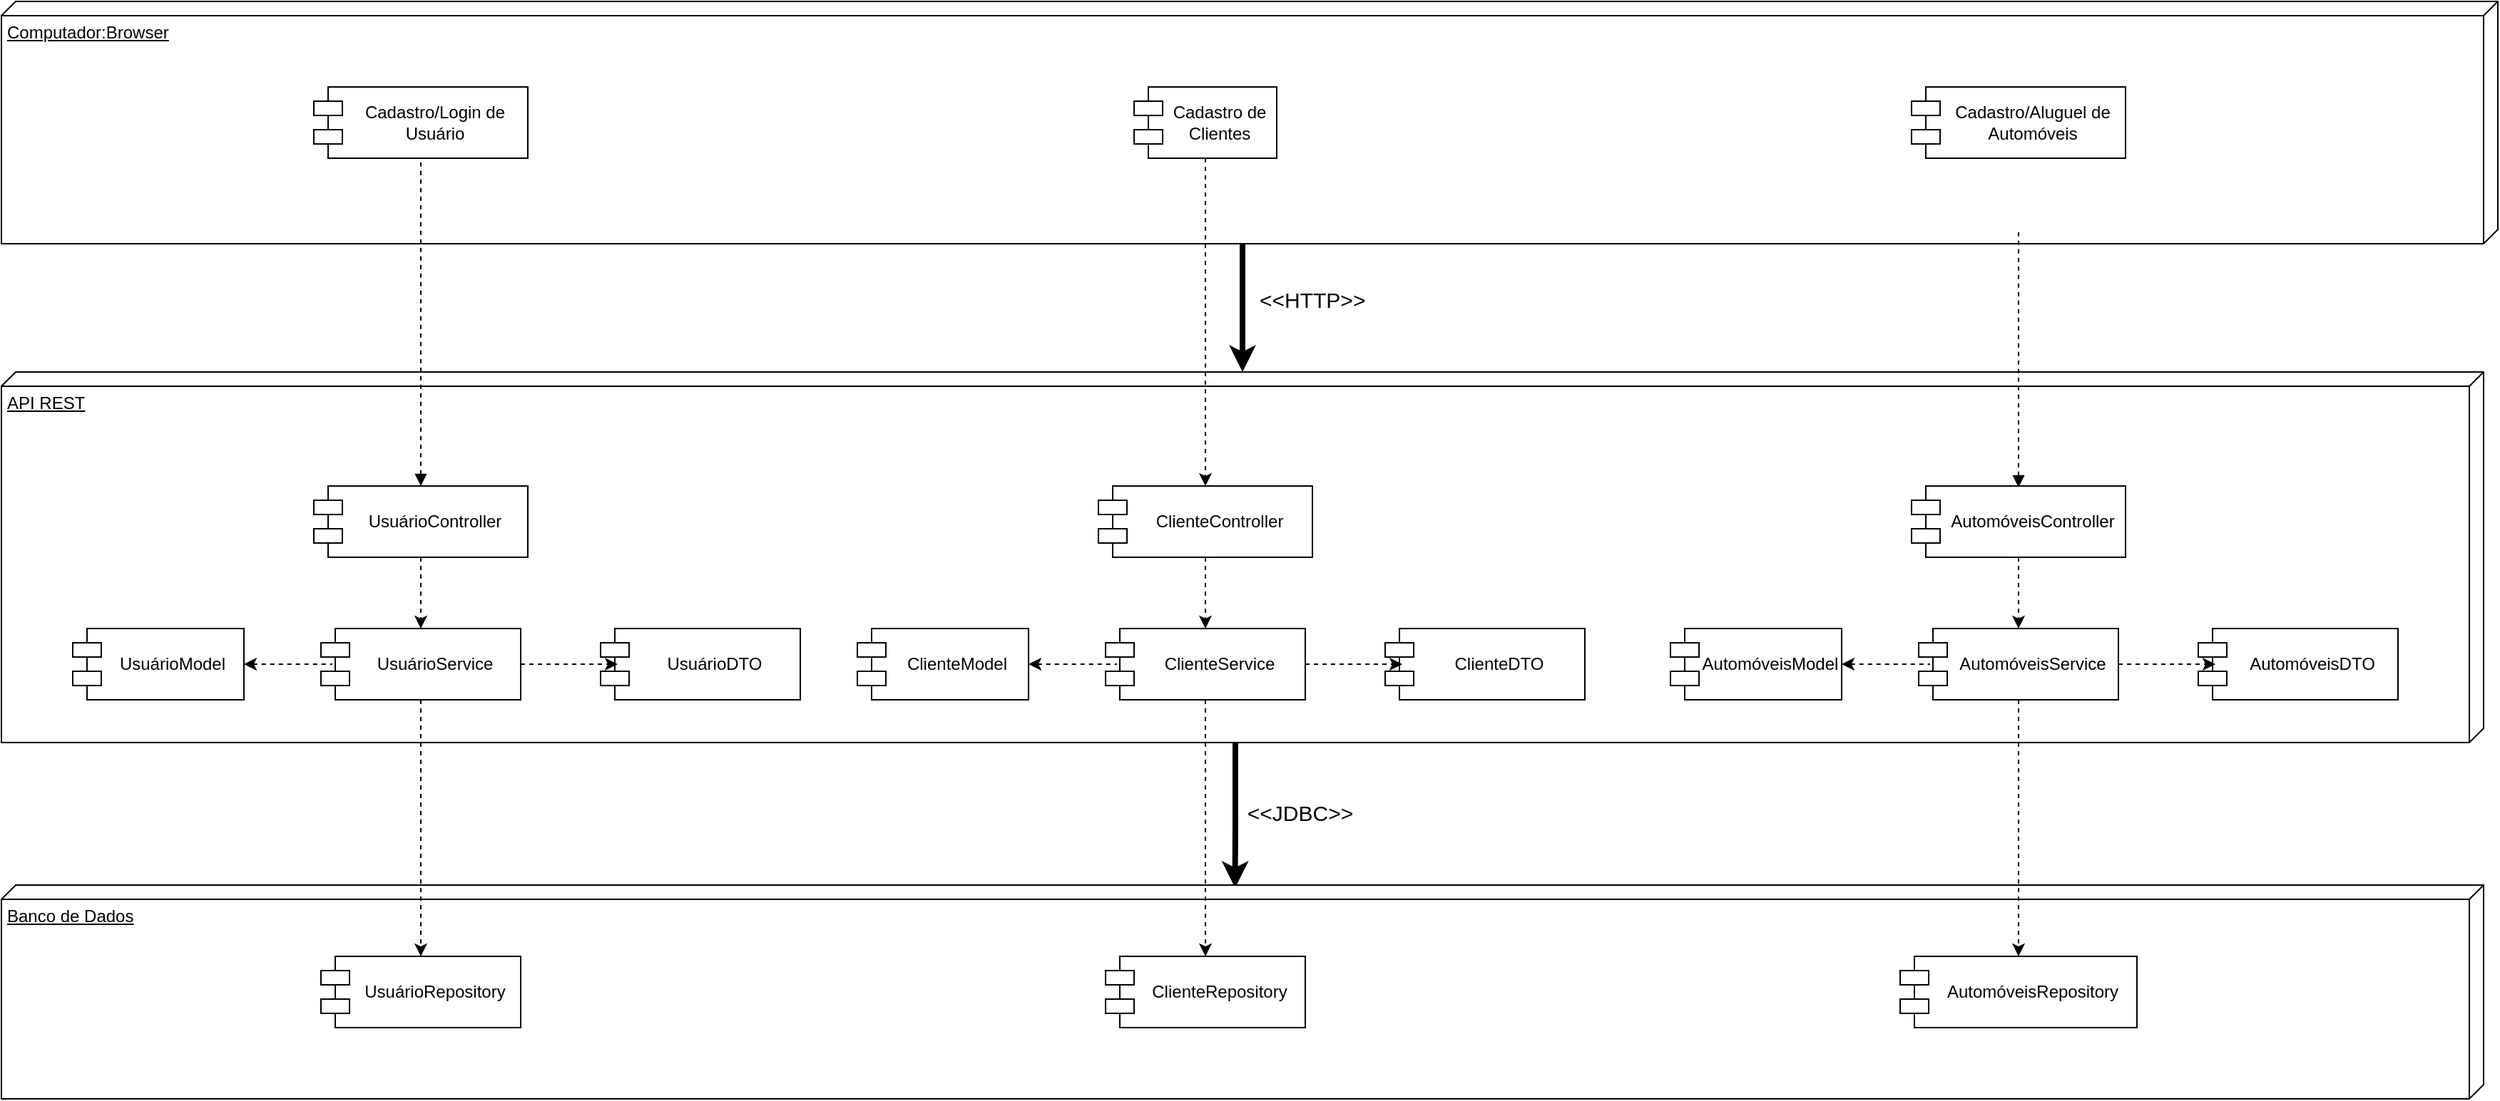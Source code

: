 <mxfile version="26.2.5">
  <diagram name="Página-1" id="0baeC1T9_Wn-1TEpzrgX">
    <mxGraphModel dx="2247" dy="1921" grid="1" gridSize="10" guides="1" tooltips="1" connect="1" arrows="1" fold="1" page="1" pageScale="1" pageWidth="827" pageHeight="1169" math="0" shadow="0">
      <root>
        <mxCell id="0" />
        <mxCell id="1" parent="0" />
        <mxCell id="iyyX1s9_e3pjV-plWLvc-1" style="edgeStyle=orthogonalEdgeStyle;rounded=0;orthogonalLoop=1;jettySize=auto;html=1;exitX=0;exitY=0;exitDx=170;exitDy=880;exitPerimeter=0;strokeWidth=4;" edge="1" parent="1" source="iA4XpVnBiFOq4aOnz0Fv-35" target="iA4XpVnBiFOq4aOnz0Fv-34">
          <mxGeometry relative="1" as="geometry" />
        </mxCell>
        <mxCell id="iyyX1s9_e3pjV-plWLvc-2" value="&amp;lt;&amp;lt;HTTP&amp;gt;&amp;gt;" style="edgeLabel;html=1;align=left;verticalAlign=middle;resizable=0;points=[];fontSize=15;labelPosition=right;verticalLabelPosition=middle;" vertex="1" connectable="0" parent="iyyX1s9_e3pjV-plWLvc-1">
          <mxGeometry x="-0.133" relative="1" as="geometry">
            <mxPoint x="10" as="offset" />
          </mxGeometry>
        </mxCell>
        <mxCell id="iA4XpVnBiFOq4aOnz0Fv-35" value="Computador:Browser" style="verticalAlign=top;align=left;spacingTop=8;spacingLeft=2;spacingRight=12;shape=cube;size=10;direction=south;fontStyle=4;html=1;whiteSpace=wrap;" parent="1" vertex="1">
          <mxGeometry x="-430" y="-130" width="1750" height="170" as="geometry" />
        </mxCell>
        <mxCell id="iyyX1s9_e3pjV-plWLvc-3" style="edgeStyle=orthogonalEdgeStyle;rounded=0;orthogonalLoop=1;jettySize=auto;html=1;exitX=0;exitY=0;exitDx=260;exitDy=875;exitPerimeter=0;strokeWidth=4;entryX=0.013;entryY=0.503;entryDx=0;entryDy=0;entryPerimeter=0;" edge="1" parent="1" source="iA4XpVnBiFOq4aOnz0Fv-34" target="iA4XpVnBiFOq4aOnz0Fv-33">
          <mxGeometry relative="1" as="geometry">
            <mxPoint x="435" y="480" as="targetPoint" />
          </mxGeometry>
        </mxCell>
        <mxCell id="iyyX1s9_e3pjV-plWLvc-4" value="&amp;lt;&amp;lt;JDBC&amp;gt;&amp;gt;" style="edgeLabel;html=1;align=center;verticalAlign=middle;resizable=0;points=[];fontSize=15;" vertex="1" connectable="0" parent="iyyX1s9_e3pjV-plWLvc-3">
          <mxGeometry x="-0.178" y="3" relative="1" as="geometry">
            <mxPoint x="42" y="7" as="offset" />
          </mxGeometry>
        </mxCell>
        <mxCell id="iA4XpVnBiFOq4aOnz0Fv-34" value="API REST" style="verticalAlign=top;align=left;spacingTop=8;spacingLeft=2;spacingRight=12;shape=cube;size=10;direction=south;fontStyle=4;html=1;whiteSpace=wrap;" parent="1" vertex="1">
          <mxGeometry x="-430" y="130" width="1740" height="260" as="geometry" />
        </mxCell>
        <mxCell id="iA4XpVnBiFOq4aOnz0Fv-33" value="Banco de Dados" style="verticalAlign=top;align=left;spacingTop=8;spacingLeft=2;spacingRight=12;shape=cube;size=10;direction=south;fontStyle=4;html=1;whiteSpace=wrap;" parent="1" vertex="1">
          <mxGeometry x="-430" y="490" width="1740" height="150" as="geometry" />
        </mxCell>
        <mxCell id="iA4XpVnBiFOq4aOnz0Fv-39" style="edgeStyle=orthogonalEdgeStyle;rounded=0;orthogonalLoop=1;jettySize=auto;html=1;exitX=0.5;exitY=1;exitDx=0;exitDy=0;entryX=0.5;entryY=0;entryDx=0;entryDy=0;dashed=1;" parent="1" source="iA4XpVnBiFOq4aOnz0Fv-23" target="iA4XpVnBiFOq4aOnz0Fv-24" edge="1">
          <mxGeometry relative="1" as="geometry" />
        </mxCell>
        <mxCell id="iA4XpVnBiFOq4aOnz0Fv-23" value="ClienteController" style="shape=module;align=center;spacingLeft=20;align=center;verticalAlign=middle;whiteSpace=wrap;html=1;labelPosition=center;verticalLabelPosition=middle;" parent="1" vertex="1">
          <mxGeometry x="339" y="210" width="150" height="50" as="geometry" />
        </mxCell>
        <mxCell id="iA4XpVnBiFOq4aOnz0Fv-30" style="edgeStyle=orthogonalEdgeStyle;rounded=0;orthogonalLoop=1;jettySize=auto;html=1;exitX=0.5;exitY=1;exitDx=0;exitDy=0;dashed=1;entryX=0.5;entryY=0;entryDx=0;entryDy=0;" parent="1" source="iA4XpVnBiFOq4aOnz0Fv-24" target="iA4XpVnBiFOq4aOnz0Fv-27" edge="1">
          <mxGeometry relative="1" as="geometry">
            <Array as="points" />
          </mxGeometry>
        </mxCell>
        <mxCell id="iA4XpVnBiFOq4aOnz0Fv-24" value="ClienteService" style="shape=module;align=center;spacingLeft=20;align=center;verticalAlign=middle;whiteSpace=wrap;html=1;labelPosition=center;verticalLabelPosition=middle;" parent="1" vertex="1">
          <mxGeometry x="344" y="310" width="140" height="50" as="geometry" />
        </mxCell>
        <mxCell id="iA4XpVnBiFOq4aOnz0Fv-25" value="ClienteModel" style="shape=module;align=center;spacingLeft=20;align=center;verticalAlign=middle;whiteSpace=wrap;html=1;labelPosition=center;verticalLabelPosition=middle;" parent="1" vertex="1">
          <mxGeometry x="170" y="310" width="120" height="50" as="geometry" />
        </mxCell>
        <mxCell id="iA4XpVnBiFOq4aOnz0Fv-26" value="ClienteDTO" style="shape=module;align=center;spacingLeft=20;align=center;verticalAlign=middle;whiteSpace=wrap;html=1;labelPosition=center;verticalLabelPosition=middle;" parent="1" vertex="1">
          <mxGeometry x="540" y="310" width="140" height="50" as="geometry" />
        </mxCell>
        <mxCell id="iA4XpVnBiFOq4aOnz0Fv-27" value="ClienteRepository" style="shape=module;align=center;spacingLeft=20;align=center;verticalAlign=middle;whiteSpace=wrap;html=1;labelPosition=center;verticalLabelPosition=middle;" parent="1" vertex="1">
          <mxGeometry x="344" y="540" width="140" height="50" as="geometry" />
        </mxCell>
        <mxCell id="iA4XpVnBiFOq4aOnz0Fv-28" style="edgeStyle=orthogonalEdgeStyle;rounded=0;orthogonalLoop=1;jettySize=auto;html=1;exitX=1;exitY=0.5;exitDx=0;exitDy=0;entryX=0.086;entryY=0.5;entryDx=0;entryDy=0;entryPerimeter=0;dashed=1;" parent="1" source="iA4XpVnBiFOq4aOnz0Fv-24" target="iA4XpVnBiFOq4aOnz0Fv-26" edge="1">
          <mxGeometry relative="1" as="geometry" />
        </mxCell>
        <mxCell id="iA4XpVnBiFOq4aOnz0Fv-37" style="edgeStyle=orthogonalEdgeStyle;rounded=0;orthogonalLoop=1;jettySize=auto;html=1;exitX=1;exitY=0.5;exitDx=0;exitDy=0;entryX=0.057;entryY=0.5;entryDx=0;entryDy=0;entryPerimeter=0;endArrow=none;startFill=1;startArrow=classic;dashed=1;" parent="1" source="iA4XpVnBiFOq4aOnz0Fv-25" target="iA4XpVnBiFOq4aOnz0Fv-24" edge="1">
          <mxGeometry relative="1" as="geometry" />
        </mxCell>
        <mxCell id="iA4XpVnBiFOq4aOnz0Fv-41" style="edgeStyle=orthogonalEdgeStyle;rounded=0;orthogonalLoop=1;jettySize=auto;html=1;exitX=0.5;exitY=1;exitDx=0;exitDy=0;entryX=0.5;entryY=0;entryDx=0;entryDy=0;dashed=1;" parent="1" source="iA4XpVnBiFOq4aOnz0Fv-40" target="iA4XpVnBiFOq4aOnz0Fv-23" edge="1">
          <mxGeometry relative="1" as="geometry" />
        </mxCell>
        <mxCell id="iA4XpVnBiFOq4aOnz0Fv-40" value="Cadastro de Clientes" style="shape=module;align=center;spacingLeft=20;align=center;verticalAlign=middle;whiteSpace=wrap;html=1;labelPosition=center;verticalLabelPosition=middle;" parent="1" vertex="1">
          <mxGeometry x="364" y="-70" width="100" height="50" as="geometry" />
        </mxCell>
        <mxCell id="iZkkSHtkWeeERVJ4zuv6-1" style="edgeStyle=orthogonalEdgeStyle;rounded=0;orthogonalLoop=1;jettySize=auto;html=1;exitX=0.5;exitY=1;exitDx=0;exitDy=0;entryX=0.5;entryY=0;entryDx=0;entryDy=0;dashed=1;" parent="1" source="iZkkSHtkWeeERVJ4zuv6-2" target="iZkkSHtkWeeERVJ4zuv6-3" edge="1">
          <mxGeometry relative="1" as="geometry" />
        </mxCell>
        <mxCell id="iZkkSHtkWeeERVJ4zuv6-18" value="" style="edgeStyle=orthogonalEdgeStyle;rounded=0;orthogonalLoop=1;jettySize=auto;html=1;endArrow=none;startFill=1;startArrow=block;dashed=1;" parent="1" source="iZkkSHtkWeeERVJ4zuv6-2" target="iZkkSHtkWeeERVJ4zuv6-17" edge="1">
          <mxGeometry relative="1" as="geometry" />
        </mxCell>
        <mxCell id="iZkkSHtkWeeERVJ4zuv6-2" value="UsuárioController" style="shape=module;align=center;spacingLeft=20;align=center;verticalAlign=middle;whiteSpace=wrap;html=1;labelPosition=center;verticalLabelPosition=middle;" parent="1" vertex="1">
          <mxGeometry x="-211" y="210" width="150" height="50" as="geometry" />
        </mxCell>
        <mxCell id="iZkkSHtkWeeERVJ4zuv6-16" value="" style="edgeStyle=orthogonalEdgeStyle;rounded=0;orthogonalLoop=1;jettySize=auto;html=1;dashed=1;" parent="1" source="iZkkSHtkWeeERVJ4zuv6-3" target="iZkkSHtkWeeERVJ4zuv6-15" edge="1">
          <mxGeometry relative="1" as="geometry" />
        </mxCell>
        <mxCell id="iZkkSHtkWeeERVJ4zuv6-3" value="UsuárioService" style="shape=module;align=center;spacingLeft=20;align=center;verticalAlign=middle;whiteSpace=wrap;html=1;labelPosition=center;verticalLabelPosition=middle;" parent="1" vertex="1">
          <mxGeometry x="-206" y="310" width="140" height="50" as="geometry" />
        </mxCell>
        <mxCell id="iZkkSHtkWeeERVJ4zuv6-4" value="UsuárioModel" style="shape=module;align=center;spacingLeft=20;align=center;verticalAlign=middle;whiteSpace=wrap;html=1;labelPosition=center;verticalLabelPosition=middle;" parent="1" vertex="1">
          <mxGeometry x="-380" y="310" width="120" height="50" as="geometry" />
        </mxCell>
        <mxCell id="iZkkSHtkWeeERVJ4zuv6-5" value="UsuárioDTO" style="shape=module;align=center;spacingLeft=20;align=center;verticalAlign=middle;whiteSpace=wrap;html=1;labelPosition=center;verticalLabelPosition=middle;" parent="1" vertex="1">
          <mxGeometry x="-10" y="310" width="140" height="50" as="geometry" />
        </mxCell>
        <mxCell id="iZkkSHtkWeeERVJ4zuv6-6" style="edgeStyle=orthogonalEdgeStyle;rounded=0;orthogonalLoop=1;jettySize=auto;html=1;exitX=1;exitY=0.5;exitDx=0;exitDy=0;entryX=0.086;entryY=0.5;entryDx=0;entryDy=0;entryPerimeter=0;dashed=1;" parent="1" source="iZkkSHtkWeeERVJ4zuv6-3" target="iZkkSHtkWeeERVJ4zuv6-5" edge="1">
          <mxGeometry relative="1" as="geometry" />
        </mxCell>
        <mxCell id="iZkkSHtkWeeERVJ4zuv6-7" style="edgeStyle=orthogonalEdgeStyle;rounded=0;orthogonalLoop=1;jettySize=auto;html=1;exitX=1;exitY=0.5;exitDx=0;exitDy=0;entryX=0.057;entryY=0.5;entryDx=0;entryDy=0;entryPerimeter=0;endArrow=none;startFill=1;startArrow=classic;dashed=1;" parent="1" source="iZkkSHtkWeeERVJ4zuv6-4" target="iZkkSHtkWeeERVJ4zuv6-3" edge="1">
          <mxGeometry relative="1" as="geometry" />
        </mxCell>
        <mxCell id="iZkkSHtkWeeERVJ4zuv6-8" style="edgeStyle=orthogonalEdgeStyle;rounded=0;orthogonalLoop=1;jettySize=auto;html=1;exitX=0.5;exitY=1;exitDx=0;exitDy=0;entryX=0.5;entryY=0;entryDx=0;entryDy=0;dashed=1;" parent="1" source="iZkkSHtkWeeERVJ4zuv6-9" target="iZkkSHtkWeeERVJ4zuv6-10" edge="1">
          <mxGeometry relative="1" as="geometry" />
        </mxCell>
        <mxCell id="iZkkSHtkWeeERVJ4zuv6-20" value="" style="edgeStyle=orthogonalEdgeStyle;rounded=0;orthogonalLoop=1;jettySize=auto;html=1;dashed=1;startArrow=block;startFill=1;endArrow=none;" parent="1" edge="1">
          <mxGeometry relative="1" as="geometry">
            <mxPoint x="984" y="211" as="sourcePoint" />
            <mxPoint x="984" y="31" as="targetPoint" />
          </mxGeometry>
        </mxCell>
        <mxCell id="iZkkSHtkWeeERVJ4zuv6-9" value="AutomóveisController" style="shape=module;align=center;spacingLeft=20;align=center;verticalAlign=middle;whiteSpace=wrap;html=1;labelPosition=center;verticalLabelPosition=middle;" parent="1" vertex="1">
          <mxGeometry x="909" y="210" width="150" height="50" as="geometry" />
        </mxCell>
        <mxCell id="iZkkSHtkWeeERVJ4zuv6-22" value="" style="edgeStyle=orthogonalEdgeStyle;rounded=0;orthogonalLoop=1;jettySize=auto;html=1;dashed=1;startArrow=none;startFill=0;endArrow=classic;endFill=1;" parent="1" source="iZkkSHtkWeeERVJ4zuv6-10" target="iZkkSHtkWeeERVJ4zuv6-21" edge="1">
          <mxGeometry relative="1" as="geometry" />
        </mxCell>
        <mxCell id="iZkkSHtkWeeERVJ4zuv6-10" value="AutomóveisService" style="shape=module;align=center;spacingLeft=20;align=center;verticalAlign=middle;whiteSpace=wrap;html=1;labelPosition=center;verticalLabelPosition=middle;" parent="1" vertex="1">
          <mxGeometry x="914" y="310" width="140" height="50" as="geometry" />
        </mxCell>
        <mxCell id="iZkkSHtkWeeERVJ4zuv6-11" value="AutomóveisModel" style="shape=module;align=center;spacingLeft=20;align=center;verticalAlign=middle;whiteSpace=wrap;html=1;labelPosition=center;verticalLabelPosition=middle;" parent="1" vertex="1">
          <mxGeometry x="740" y="310" width="120" height="50" as="geometry" />
        </mxCell>
        <mxCell id="iZkkSHtkWeeERVJ4zuv6-12" value="AutomóveisDTO" style="shape=module;align=center;spacingLeft=20;align=center;verticalAlign=middle;whiteSpace=wrap;html=1;labelPosition=center;verticalLabelPosition=middle;" parent="1" vertex="1">
          <mxGeometry x="1110" y="310" width="140" height="50" as="geometry" />
        </mxCell>
        <mxCell id="iZkkSHtkWeeERVJ4zuv6-13" style="edgeStyle=orthogonalEdgeStyle;rounded=0;orthogonalLoop=1;jettySize=auto;html=1;exitX=1;exitY=0.5;exitDx=0;exitDy=0;entryX=0.086;entryY=0.5;entryDx=0;entryDy=0;entryPerimeter=0;dashed=1;" parent="1" source="iZkkSHtkWeeERVJ4zuv6-10" target="iZkkSHtkWeeERVJ4zuv6-12" edge="1">
          <mxGeometry relative="1" as="geometry" />
        </mxCell>
        <mxCell id="iZkkSHtkWeeERVJ4zuv6-14" style="edgeStyle=orthogonalEdgeStyle;rounded=0;orthogonalLoop=1;jettySize=auto;html=1;exitX=1;exitY=0.5;exitDx=0;exitDy=0;entryX=0.057;entryY=0.5;entryDx=0;entryDy=0;entryPerimeter=0;endArrow=none;startFill=1;startArrow=classic;dashed=1;" parent="1" source="iZkkSHtkWeeERVJ4zuv6-11" target="iZkkSHtkWeeERVJ4zuv6-10" edge="1">
          <mxGeometry relative="1" as="geometry" />
        </mxCell>
        <mxCell id="iZkkSHtkWeeERVJ4zuv6-15" value="&lt;div&gt;&lt;span style=&quot;background-color: transparent; color: light-dark(rgb(0, 0, 0), rgb(255, 255, 255));&quot;&gt;UsuárioRepository&lt;/span&gt;&lt;/div&gt;" style="shape=module;align=center;spacingLeft=20;align=center;verticalAlign=middle;whiteSpace=wrap;html=1;labelPosition=center;verticalLabelPosition=middle;" parent="1" vertex="1">
          <mxGeometry x="-206" y="540" width="140" height="50" as="geometry" />
        </mxCell>
        <mxCell id="iZkkSHtkWeeERVJ4zuv6-17" value="Cadastro/Login de Usuário" style="shape=module;align=center;spacingLeft=20;align=center;verticalAlign=middle;whiteSpace=wrap;html=1;labelPosition=center;verticalLabelPosition=middle;" parent="1" vertex="1">
          <mxGeometry x="-211" y="-70" width="150" height="50" as="geometry" />
        </mxCell>
        <mxCell id="iZkkSHtkWeeERVJ4zuv6-19" value="Cadastro/Aluguel de Automóveis" style="shape=module;align=center;spacingLeft=20;align=center;verticalAlign=middle;whiteSpace=wrap;html=1;labelPosition=center;verticalLabelPosition=middle;" parent="1" vertex="1">
          <mxGeometry x="909" y="-70" width="150" height="50" as="geometry" />
        </mxCell>
        <mxCell id="iZkkSHtkWeeERVJ4zuv6-21" value="AutomóveisRepository" style="shape=module;align=center;spacingLeft=20;align=center;verticalAlign=middle;whiteSpace=wrap;html=1;labelPosition=center;verticalLabelPosition=middle;" parent="1" vertex="1">
          <mxGeometry x="901" y="540" width="166" height="50" as="geometry" />
        </mxCell>
      </root>
    </mxGraphModel>
  </diagram>
</mxfile>
